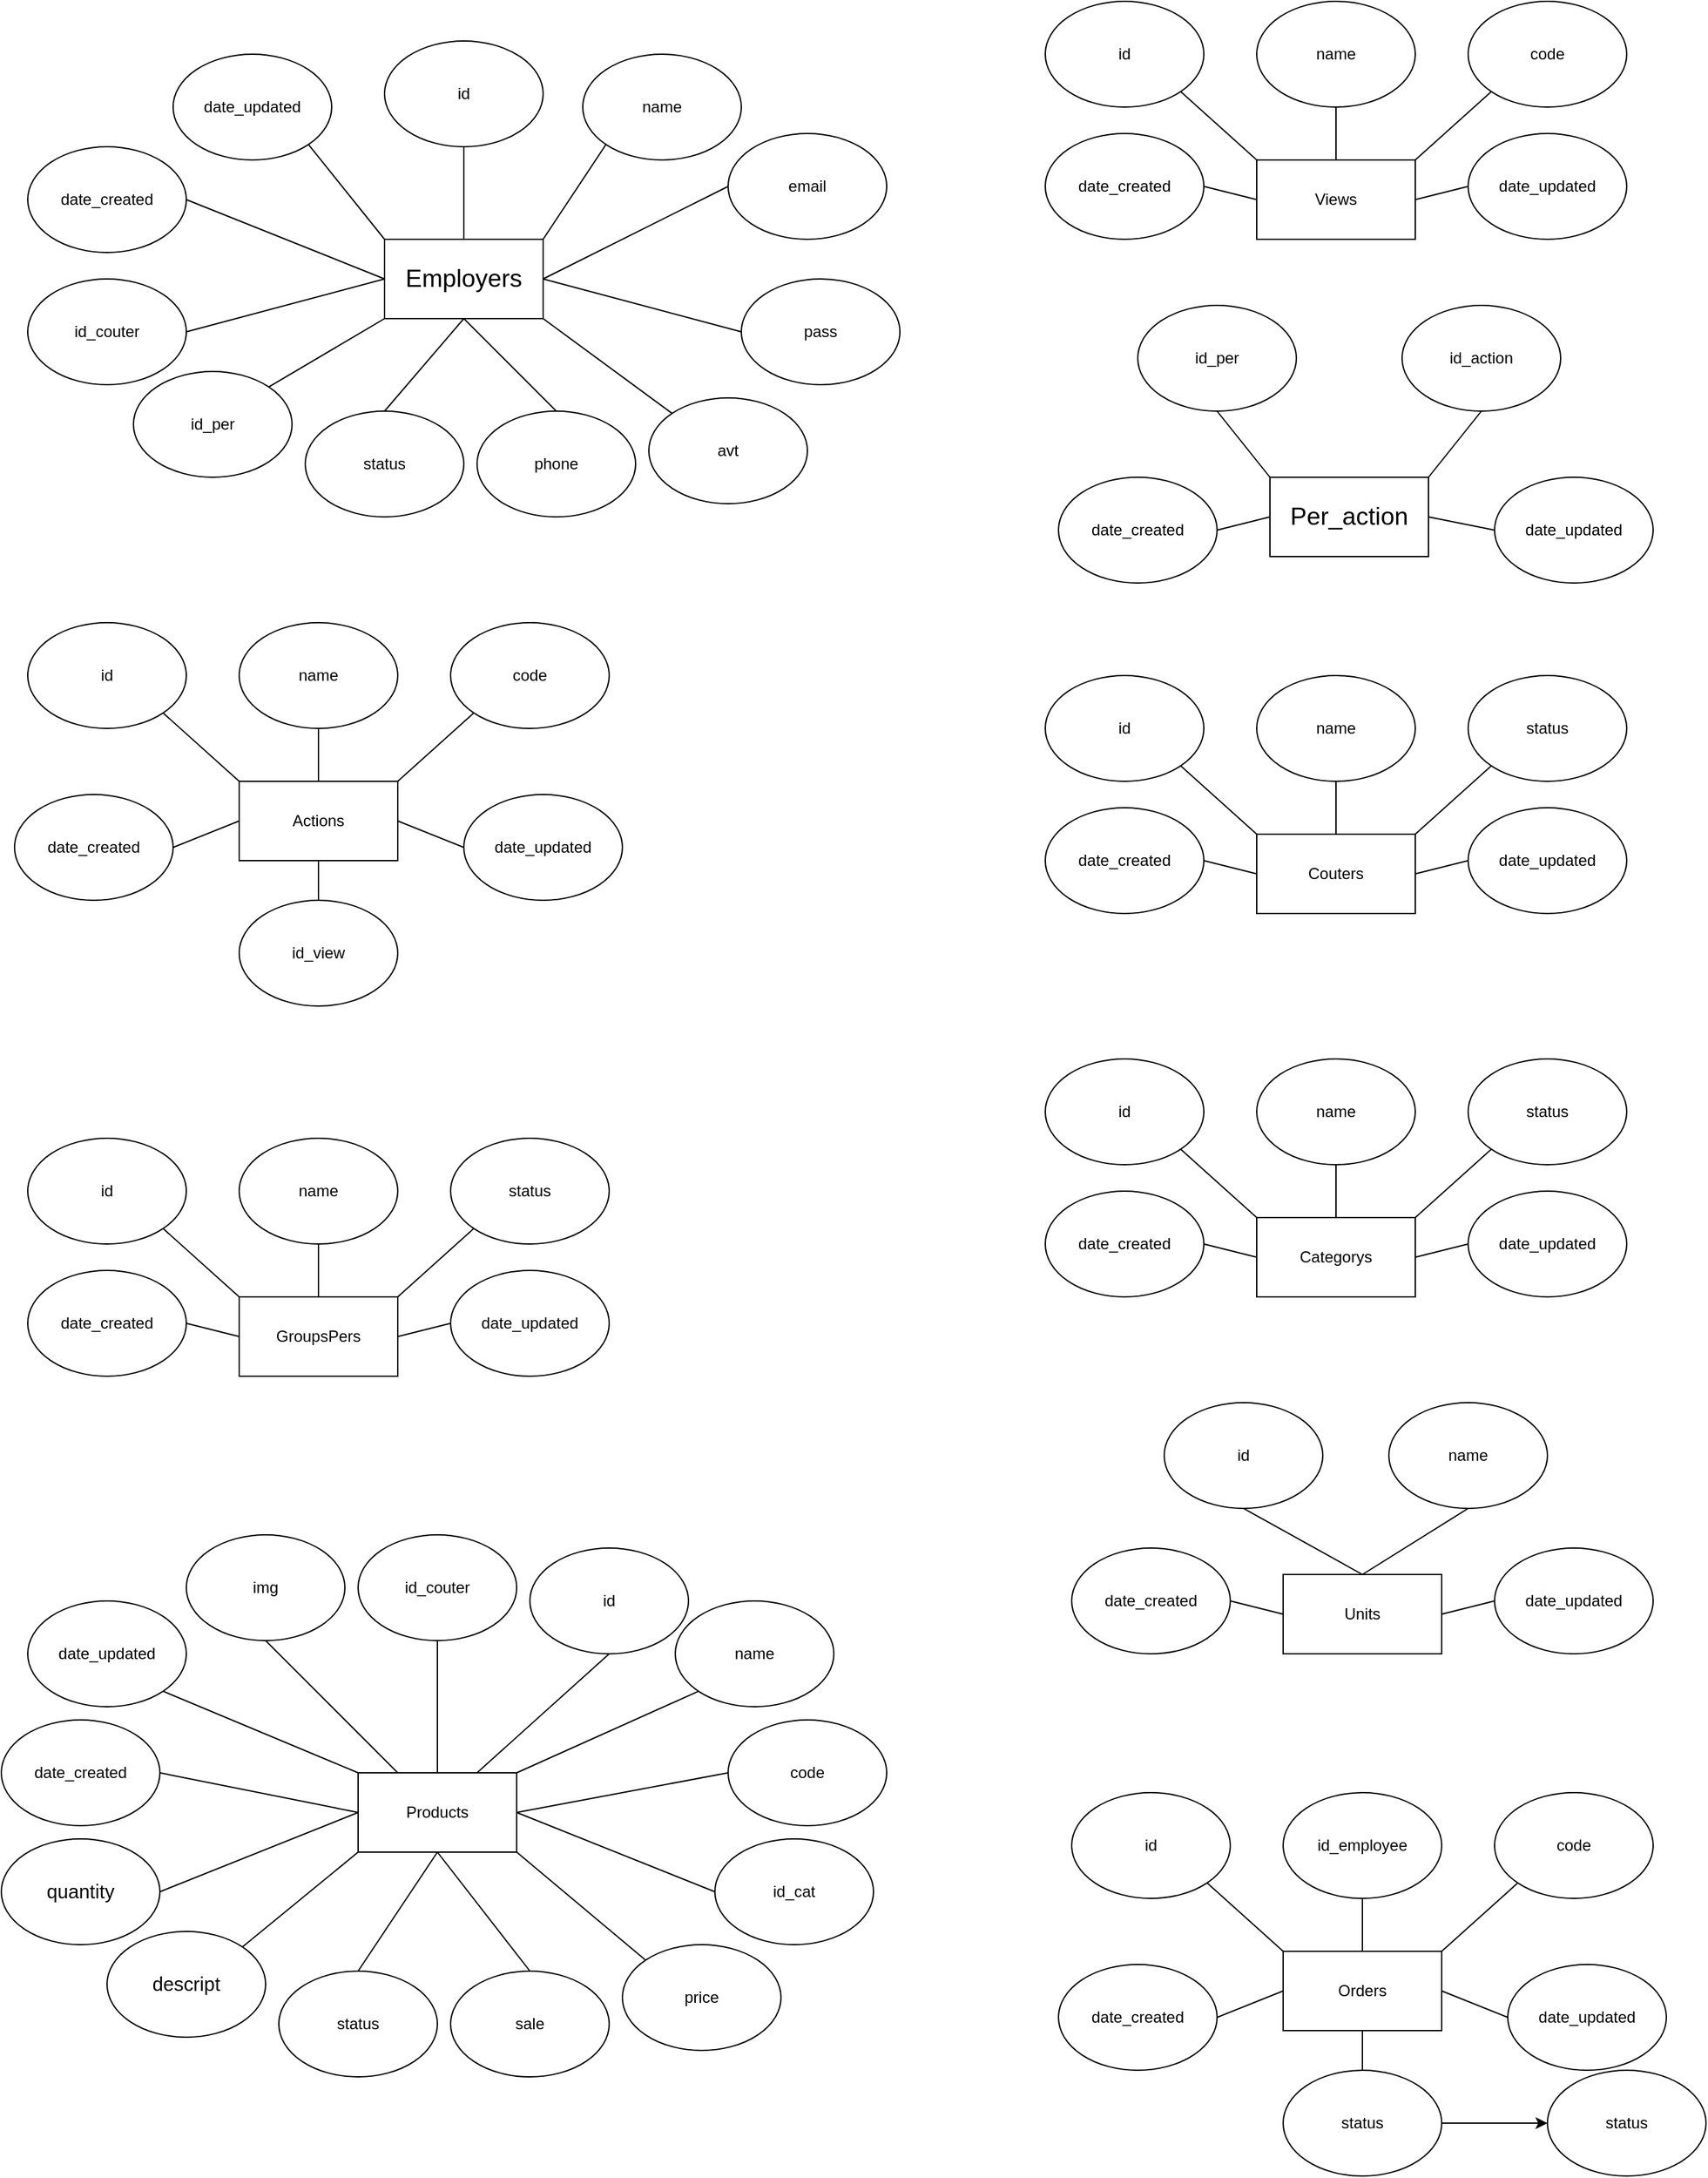 <mxfile type="device" version="12.8.0"><diagram id="OkP8XEZepijbrKZq2-ez" name="Page-1"><mxGraphModel grid="1" page="1" dx="1021" dy="612" gridSize="10" guides="1" tooltips="1" connect="1" arrows="1" fold="1" pageScale="1" pageWidth="850" pageHeight="1100" math="0" shadow="0"><root><mxCell id="0"/><mxCell id="1" parent="0"/><mxCell id="uJ8SNkB6p9AEt6hkPncV-1" value="date_created" parent="1" style="ellipse;whiteSpace=wrap;html=1;" vertex="1"><mxGeometry as="geometry" x="90" y="300" width="120" height="80"/></mxCell><mxCell id="uJ8SNkB6p9AEt6hkPncV-2" value="&lt;span style=&quot;font-size: 14.0pt ; font-family: &amp;#34;calibri&amp;#34; , sans-serif ; color: black&quot;&gt;Employers&lt;/span&gt;" parent="1" style="rounded=0;whiteSpace=wrap;html=1;" vertex="1"><mxGeometry as="geometry" x="360" y="370" width="120" height="60"/></mxCell><mxCell id="uJ8SNkB6p9AEt6hkPncV-5" value="id_couter" parent="1" style="ellipse;whiteSpace=wrap;html=1;" vertex="1"><mxGeometry as="geometry" x="90" y="400" width="120" height="80"/></mxCell><mxCell id="uJ8SNkB6p9AEt6hkPncV-6" value="date_updated" parent="1" style="ellipse;whiteSpace=wrap;html=1;" vertex="1"><mxGeometry as="geometry" x="200" y="230" width="120" height="80"/></mxCell><mxCell id="uJ8SNkB6p9AEt6hkPncV-7" value="id" parent="1" style="ellipse;whiteSpace=wrap;html=1;" vertex="1"><mxGeometry as="geometry" x="360" y="220" width="120" height="80"/></mxCell><mxCell id="uJ8SNkB6p9AEt6hkPncV-8" value="id_per" parent="1" style="ellipse;whiteSpace=wrap;html=1;" vertex="1"><mxGeometry as="geometry" x="170" y="470" width="120" height="80"/></mxCell><mxCell id="uJ8SNkB6p9AEt6hkPncV-9" value="status" parent="1" style="ellipse;whiteSpace=wrap;html=1;" vertex="1"><mxGeometry as="geometry" x="300" y="500" width="120" height="80"/></mxCell><mxCell id="uJ8SNkB6p9AEt6hkPncV-10" value="phone" parent="1" style="ellipse;whiteSpace=wrap;html=1;" vertex="1"><mxGeometry as="geometry" x="430" y="500" width="120" height="80"/></mxCell><mxCell id="uJ8SNkB6p9AEt6hkPncV-11" value="avt" parent="1" style="ellipse;whiteSpace=wrap;html=1;" vertex="1"><mxGeometry as="geometry" x="560" y="490" width="120" height="80"/></mxCell><mxCell id="uJ8SNkB6p9AEt6hkPncV-12" value="pass" parent="1" style="ellipse;whiteSpace=wrap;html=1;" vertex="1"><mxGeometry as="geometry" x="630" y="400" width="120" height="80"/></mxCell><mxCell id="uJ8SNkB6p9AEt6hkPncV-13" value="email" parent="1" style="ellipse;whiteSpace=wrap;html=1;" vertex="1"><mxGeometry as="geometry" x="620" y="290" width="120" height="80"/></mxCell><mxCell id="uJ8SNkB6p9AEt6hkPncV-14" value="name" parent="1" style="ellipse;whiteSpace=wrap;html=1;" vertex="1"><mxGeometry as="geometry" x="510" y="230" width="120" height="80"/></mxCell><mxCell id="uJ8SNkB6p9AEt6hkPncV-15" value="" parent="1" style="endArrow=none;html=1;exitX=0.5;exitY=0;exitDx=0;exitDy=0;entryX=0.5;entryY=1;entryDx=0;entryDy=0;" edge="1" source="uJ8SNkB6p9AEt6hkPncV-9" target="uJ8SNkB6p9AEt6hkPncV-2"><mxGeometry as="geometry" width="50" height="50" relative="1"><mxPoint as="sourcePoint" x="400" y="460"/><mxPoint as="targetPoint" x="450" y="410"/></mxGeometry></mxCell><mxCell id="uJ8SNkB6p9AEt6hkPncV-16" value="" parent="1" style="endArrow=none;html=1;exitX=0.5;exitY=1;exitDx=0;exitDy=0;entryX=0.5;entryY=0;entryDx=0;entryDy=0;" edge="1" source="uJ8SNkB6p9AEt6hkPncV-2" target="uJ8SNkB6p9AEt6hkPncV-10"><mxGeometry as="geometry" width="50" height="50" relative="1"><mxPoint as="sourcePoint" x="400" y="430"/><mxPoint as="targetPoint" x="470" y="510"/></mxGeometry></mxCell><mxCell id="uJ8SNkB6p9AEt6hkPncV-17" value="" parent="1" style="endArrow=none;html=1;entryX=0;entryY=0.5;entryDx=0;entryDy=0;exitX=1;exitY=0.5;exitDx=0;exitDy=0;" edge="1" source="uJ8SNkB6p9AEt6hkPncV-2" target="uJ8SNkB6p9AEt6hkPncV-12"><mxGeometry as="geometry" width="50" height="50" relative="1"><mxPoint as="sourcePoint" x="463" y="400"/><mxPoint as="targetPoint" x="470" y="430"/></mxGeometry></mxCell><mxCell id="uJ8SNkB6p9AEt6hkPncV-18" value="" parent="1" style="endArrow=none;html=1;entryX=0.5;entryY=1;entryDx=0;entryDy=0;exitX=0.5;exitY=0;exitDx=0;exitDy=0;" edge="1" source="uJ8SNkB6p9AEt6hkPncV-2" target="uJ8SNkB6p9AEt6hkPncV-7"><mxGeometry as="geometry" width="50" height="50" relative="1"><mxPoint as="sourcePoint" x="430" y="490"/><mxPoint as="targetPoint" x="480" y="440"/></mxGeometry></mxCell><mxCell id="uJ8SNkB6p9AEt6hkPncV-19" value="" parent="1" style="endArrow=none;html=1;entryX=1;entryY=1;entryDx=0;entryDy=0;exitX=0;exitY=0;exitDx=0;exitDy=0;" edge="1" source="uJ8SNkB6p9AEt6hkPncV-2" target="uJ8SNkB6p9AEt6hkPncV-6"><mxGeometry as="geometry" width="50" height="50" relative="1"><mxPoint as="sourcePoint" x="440" y="500"/><mxPoint as="targetPoint" x="490" y="450"/></mxGeometry></mxCell><mxCell id="uJ8SNkB6p9AEt6hkPncV-20" value="" parent="1" style="endArrow=none;html=1;entryX=1;entryY=0.5;entryDx=0;entryDy=0;exitX=0;exitY=0.5;exitDx=0;exitDy=0;" edge="1" source="uJ8SNkB6p9AEt6hkPncV-2" target="uJ8SNkB6p9AEt6hkPncV-1"><mxGeometry as="geometry" width="50" height="50" relative="1"><mxPoint as="sourcePoint" x="450" y="510"/><mxPoint as="targetPoint" x="500" y="460"/></mxGeometry></mxCell><mxCell id="uJ8SNkB6p9AEt6hkPncV-21" value="" parent="1" style="endArrow=none;html=1;entryX=1;entryY=0.5;entryDx=0;entryDy=0;exitX=0;exitY=0.5;exitDx=0;exitDy=0;" edge="1" source="uJ8SNkB6p9AEt6hkPncV-2" target="uJ8SNkB6p9AEt6hkPncV-5"><mxGeometry as="geometry" width="50" height="50" relative="1"><mxPoint as="sourcePoint" x="460" y="520"/><mxPoint as="targetPoint" x="510" y="470"/></mxGeometry></mxCell><mxCell id="uJ8SNkB6p9AEt6hkPncV-22" value="" parent="1" style="endArrow=none;html=1;entryX=0;entryY=1;entryDx=0;entryDy=0;exitX=1;exitY=0;exitDx=0;exitDy=0;" edge="1" source="uJ8SNkB6p9AEt6hkPncV-8" target="uJ8SNkB6p9AEt6hkPncV-2"><mxGeometry as="geometry" width="50" height="50" relative="1"><mxPoint as="sourcePoint" x="470" y="530"/><mxPoint as="targetPoint" x="520" y="480"/></mxGeometry></mxCell><mxCell id="uJ8SNkB6p9AEt6hkPncV-23" value="" parent="1" style="endArrow=none;html=1;entryX=0;entryY=1;entryDx=0;entryDy=0;exitX=1;exitY=0;exitDx=0;exitDy=0;" edge="1" source="uJ8SNkB6p9AEt6hkPncV-2" target="uJ8SNkB6p9AEt6hkPncV-14"><mxGeometry as="geometry" width="50" height="50" relative="1"><mxPoint as="sourcePoint" x="480" y="540"/><mxPoint as="targetPoint" x="530" y="490"/></mxGeometry></mxCell><mxCell id="uJ8SNkB6p9AEt6hkPncV-24" value="" parent="1" style="endArrow=none;html=1;entryX=0;entryY=0.5;entryDx=0;entryDy=0;exitX=1;exitY=0.5;exitDx=0;exitDy=0;" edge="1" source="uJ8SNkB6p9AEt6hkPncV-2" target="uJ8SNkB6p9AEt6hkPncV-13"><mxGeometry as="geometry" width="50" height="50" relative="1"><mxPoint as="sourcePoint" x="490" y="550"/><mxPoint as="targetPoint" x="540" y="500"/></mxGeometry></mxCell><mxCell id="uJ8SNkB6p9AEt6hkPncV-25" value="" parent="1" style="endArrow=none;html=1;exitX=0;exitY=0;exitDx=0;exitDy=0;entryX=1;entryY=1;entryDx=0;entryDy=0;" edge="1" source="uJ8SNkB6p9AEt6hkPncV-11" target="uJ8SNkB6p9AEt6hkPncV-2"><mxGeometry as="geometry" width="50" height="50" relative="1"><mxPoint as="sourcePoint" x="500" y="560"/><mxPoint as="targetPoint" x="550" y="510"/></mxGeometry></mxCell><mxCell id="uJ8SNkB6p9AEt6hkPncV-26" value="Views" parent="1" style="rounded=0;whiteSpace=wrap;html=1;" vertex="1"><mxGeometry as="geometry" x="1020" y="310" width="120" height="60"/></mxCell><mxCell id="uJ8SNkB6p9AEt6hkPncV-27" value="id" parent="1" style="ellipse;whiteSpace=wrap;html=1;" vertex="1"><mxGeometry as="geometry" x="860" y="190" width="120" height="80"/></mxCell><mxCell id="uJ8SNkB6p9AEt6hkPncV-28" value="date_created" parent="1" style="ellipse;whiteSpace=wrap;html=1;" vertex="1"><mxGeometry as="geometry" x="860" y="290" width="120" height="80"/></mxCell><mxCell id="uJ8SNkB6p9AEt6hkPncV-29" value="name" parent="1" style="ellipse;whiteSpace=wrap;html=1;" vertex="1"><mxGeometry as="geometry" x="1020" y="190" width="120" height="80"/></mxCell><mxCell id="uJ8SNkB6p9AEt6hkPncV-30" value="date_updated" parent="1" style="ellipse;whiteSpace=wrap;html=1;" vertex="1"><mxGeometry as="geometry" x="1180" y="290" width="120" height="80"/></mxCell><mxCell id="uJ8SNkB6p9AEt6hkPncV-31" value="code" parent="1" style="ellipse;whiteSpace=wrap;html=1;" vertex="1"><mxGeometry as="geometry" x="1180" y="190" width="120" height="80"/></mxCell><mxCell id="uJ8SNkB6p9AEt6hkPncV-32" value="" parent="1" style="endArrow=none;html=1;exitX=1;exitY=1;exitDx=0;exitDy=0;entryX=0;entryY=0;entryDx=0;entryDy=0;" edge="1" source="uJ8SNkB6p9AEt6hkPncV-27" target="uJ8SNkB6p9AEt6hkPncV-26"><mxGeometry as="geometry" width="50" height="50" relative="1"><mxPoint as="sourcePoint" x="1100" y="410"/><mxPoint as="targetPoint" x="1150" y="360"/></mxGeometry></mxCell><mxCell id="uJ8SNkB6p9AEt6hkPncV-33" value="" parent="1" style="endArrow=none;html=1;exitX=1;exitY=0.5;exitDx=0;exitDy=0;entryX=0;entryY=0.5;entryDx=0;entryDy=0;" edge="1" source="uJ8SNkB6p9AEt6hkPncV-28" target="uJ8SNkB6p9AEt6hkPncV-26"><mxGeometry as="geometry" width="50" height="50" relative="1"><mxPoint as="sourcePoint" x="1110" y="420"/><mxPoint as="targetPoint" x="1030" y="340"/></mxGeometry></mxCell><mxCell id="uJ8SNkB6p9AEt6hkPncV-34" value="" parent="1" style="endArrow=none;html=1;exitX=0.5;exitY=1;exitDx=0;exitDy=0;entryX=0.5;entryY=0;entryDx=0;entryDy=0;" edge="1" source="uJ8SNkB6p9AEt6hkPncV-29" target="uJ8SNkB6p9AEt6hkPncV-26"><mxGeometry as="geometry" width="50" height="50" relative="1"><mxPoint as="sourcePoint" x="1120" y="430"/><mxPoint as="targetPoint" x="1170" y="380"/></mxGeometry></mxCell><mxCell id="uJ8SNkB6p9AEt6hkPncV-35" value="" parent="1" style="endArrow=none;html=1;entryX=0;entryY=1;entryDx=0;entryDy=0;exitX=1;exitY=0;exitDx=0;exitDy=0;" edge="1" source="uJ8SNkB6p9AEt6hkPncV-26" target="uJ8SNkB6p9AEt6hkPncV-31"><mxGeometry as="geometry" width="50" height="50" relative="1"><mxPoint as="sourcePoint" x="1130" y="440"/><mxPoint as="targetPoint" x="1180" y="390"/></mxGeometry></mxCell><mxCell id="uJ8SNkB6p9AEt6hkPncV-36" value="" parent="1" style="endArrow=none;html=1;entryX=0;entryY=0.5;entryDx=0;entryDy=0;exitX=1;exitY=0.5;exitDx=0;exitDy=0;" edge="1" source="uJ8SNkB6p9AEt6hkPncV-26" target="uJ8SNkB6p9AEt6hkPncV-30"><mxGeometry as="geometry" width="50" height="50" relative="1"><mxPoint as="sourcePoint" x="1140" y="450"/><mxPoint as="targetPoint" x="1190" y="400"/></mxGeometry></mxCell><mxCell id="uJ8SNkB6p9AEt6hkPncV-37" value="&lt;span style=&quot;font-size: 14.0pt ; font-family: &amp;#34;calibri&amp;#34; , sans-serif ; color: black&quot;&gt;Per_action&lt;/span&gt;" parent="1" style="rounded=0;whiteSpace=wrap;html=1;" vertex="1"><mxGeometry as="geometry" x="1030" y="550" width="120" height="60"/></mxCell><mxCell id="uJ8SNkB6p9AEt6hkPncV-39" value="date_created" parent="1" style="ellipse;whiteSpace=wrap;html=1;" vertex="1"><mxGeometry as="geometry" x="870" y="550" width="120" height="80"/></mxCell><mxCell id="uJ8SNkB6p9AEt6hkPncV-40" value="date_updated" parent="1" style="ellipse;whiteSpace=wrap;html=1;" vertex="1"><mxGeometry as="geometry" x="1200" y="550" width="120" height="80"/></mxCell><mxCell id="uJ8SNkB6p9AEt6hkPncV-41" value="id_action" parent="1" style="ellipse;whiteSpace=wrap;html=1;" vertex="1"><mxGeometry as="geometry" x="1130" y="420" width="120" height="80"/></mxCell><mxCell id="uJ8SNkB6p9AEt6hkPncV-43" value="id_per" parent="1" style="ellipse;whiteSpace=wrap;html=1;" vertex="1"><mxGeometry as="geometry" x="930" y="420" width="120" height="80"/></mxCell><mxCell id="uJ8SNkB6p9AEt6hkPncV-44" value="" parent="1" style="endArrow=none;html=1;entryX=0;entryY=0.5;entryDx=0;entryDy=0;exitX=1;exitY=0.5;exitDx=0;exitDy=0;" edge="1" source="uJ8SNkB6p9AEt6hkPncV-37" target="uJ8SNkB6p9AEt6hkPncV-40"><mxGeometry as="geometry" width="50" height="50" relative="1"><mxPoint as="sourcePoint" x="780" y="640"/><mxPoint as="targetPoint" x="830" y="590"/></mxGeometry></mxCell><mxCell id="uJ8SNkB6p9AEt6hkPncV-45" value="" parent="1" style="endArrow=none;html=1;entryX=0.5;entryY=1;entryDx=0;entryDy=0;exitX=1;exitY=0;exitDx=0;exitDy=0;" edge="1" source="uJ8SNkB6p9AEt6hkPncV-37" target="uJ8SNkB6p9AEt6hkPncV-41"><mxGeometry as="geometry" width="50" height="50" relative="1"><mxPoint as="sourcePoint" x="790" y="650"/><mxPoint as="targetPoint" x="840" y="600"/></mxGeometry></mxCell><mxCell id="uJ8SNkB6p9AEt6hkPncV-47" value="" parent="1" style="endArrow=none;html=1;entryX=0.5;entryY=1;entryDx=0;entryDy=0;exitX=0;exitY=0;exitDx=0;exitDy=0;" edge="1" source="uJ8SNkB6p9AEt6hkPncV-37" target="uJ8SNkB6p9AEt6hkPncV-43"><mxGeometry as="geometry" width="50" height="50" relative="1"><mxPoint as="sourcePoint" x="810" y="670"/><mxPoint as="targetPoint" x="860" y="620"/></mxGeometry></mxCell><mxCell id="uJ8SNkB6p9AEt6hkPncV-48" value="" parent="1" style="endArrow=none;html=1;exitX=0;exitY=0.5;exitDx=0;exitDy=0;entryX=1;entryY=0.5;entryDx=0;entryDy=0;" edge="1" source="uJ8SNkB6p9AEt6hkPncV-37" target="uJ8SNkB6p9AEt6hkPncV-39"><mxGeometry as="geometry" width="50" height="50" relative="1"><mxPoint as="sourcePoint" x="820" y="680"/><mxPoint as="targetPoint" x="870" y="630"/></mxGeometry></mxCell><mxCell id="uJ8SNkB6p9AEt6hkPncV-52" value="Actions" parent="1" style="rounded=0;whiteSpace=wrap;html=1;" vertex="1"><mxGeometry as="geometry" x="250" y="780" width="120" height="60"/></mxCell><mxCell id="uJ8SNkB6p9AEt6hkPncV-53" value="id" parent="1" style="ellipse;whiteSpace=wrap;html=1;" vertex="1"><mxGeometry as="geometry" x="90" y="660" width="120" height="80"/></mxCell><mxCell id="uJ8SNkB6p9AEt6hkPncV-54" value="date_created" parent="1" style="ellipse;whiteSpace=wrap;html=1;" vertex="1"><mxGeometry as="geometry" x="80" y="790" width="120" height="80"/></mxCell><mxCell id="uJ8SNkB6p9AEt6hkPncV-55" value="name" parent="1" style="ellipse;whiteSpace=wrap;html=1;" vertex="1"><mxGeometry as="geometry" x="250" y="660" width="120" height="80"/></mxCell><mxCell id="uJ8SNkB6p9AEt6hkPncV-56" value="date_updated" parent="1" style="ellipse;whiteSpace=wrap;html=1;" vertex="1"><mxGeometry as="geometry" x="420" y="790" width="120" height="80"/></mxCell><mxCell id="uJ8SNkB6p9AEt6hkPncV-57" value="code" parent="1" style="ellipse;whiteSpace=wrap;html=1;" vertex="1"><mxGeometry as="geometry" x="410" y="660" width="120" height="80"/></mxCell><mxCell id="uJ8SNkB6p9AEt6hkPncV-58" value="" parent="1" style="endArrow=none;html=1;exitX=1;exitY=1;exitDx=0;exitDy=0;entryX=0;entryY=0;entryDx=0;entryDy=0;" edge="1" source="uJ8SNkB6p9AEt6hkPncV-53" target="uJ8SNkB6p9AEt6hkPncV-52"><mxGeometry as="geometry" width="50" height="50" relative="1"><mxPoint as="sourcePoint" x="330" y="880"/><mxPoint as="targetPoint" x="380" y="830"/></mxGeometry></mxCell><mxCell id="uJ8SNkB6p9AEt6hkPncV-59" value="" parent="1" style="endArrow=none;html=1;exitX=1;exitY=0.5;exitDx=0;exitDy=0;entryX=0;entryY=0.5;entryDx=0;entryDy=0;" edge="1" source="uJ8SNkB6p9AEt6hkPncV-54" target="uJ8SNkB6p9AEt6hkPncV-52"><mxGeometry as="geometry" width="50" height="50" relative="1"><mxPoint as="sourcePoint" x="340" y="890"/><mxPoint as="targetPoint" x="260" y="810"/></mxGeometry></mxCell><mxCell id="uJ8SNkB6p9AEt6hkPncV-60" value="" parent="1" style="endArrow=none;html=1;exitX=0.5;exitY=1;exitDx=0;exitDy=0;entryX=0.5;entryY=0;entryDx=0;entryDy=0;" edge="1" source="uJ8SNkB6p9AEt6hkPncV-55" target="uJ8SNkB6p9AEt6hkPncV-52"><mxGeometry as="geometry" width="50" height="50" relative="1"><mxPoint as="sourcePoint" x="350" y="900"/><mxPoint as="targetPoint" x="400" y="850"/></mxGeometry></mxCell><mxCell id="uJ8SNkB6p9AEt6hkPncV-61" value="" parent="1" style="endArrow=none;html=1;entryX=0;entryY=1;entryDx=0;entryDy=0;exitX=1;exitY=0;exitDx=0;exitDy=0;" edge="1" source="uJ8SNkB6p9AEt6hkPncV-52" target="uJ8SNkB6p9AEt6hkPncV-57"><mxGeometry as="geometry" width="50" height="50" relative="1"><mxPoint as="sourcePoint" x="360" y="910"/><mxPoint as="targetPoint" x="410" y="860"/></mxGeometry></mxCell><mxCell id="uJ8SNkB6p9AEt6hkPncV-62" value="" parent="1" style="endArrow=none;html=1;entryX=0;entryY=0.5;entryDx=0;entryDy=0;exitX=1;exitY=0.5;exitDx=0;exitDy=0;" edge="1" source="uJ8SNkB6p9AEt6hkPncV-52" target="uJ8SNkB6p9AEt6hkPncV-56"><mxGeometry as="geometry" width="50" height="50" relative="1"><mxPoint as="sourcePoint" x="370" y="920"/><mxPoint as="targetPoint" x="420" y="870"/></mxGeometry></mxCell><mxCell id="uJ8SNkB6p9AEt6hkPncV-63" value="GroupsPers" parent="1" style="rounded=0;whiteSpace=wrap;html=1;" vertex="1"><mxGeometry as="geometry" x="250" y="1170" width="120" height="60"/></mxCell><mxCell id="uJ8SNkB6p9AEt6hkPncV-64" value="id" parent="1" style="ellipse;whiteSpace=wrap;html=1;" vertex="1"><mxGeometry as="geometry" x="90" y="1050" width="120" height="80"/></mxCell><mxCell id="uJ8SNkB6p9AEt6hkPncV-65" value="date_created" parent="1" style="ellipse;whiteSpace=wrap;html=1;" vertex="1"><mxGeometry as="geometry" x="90" y="1150" width="120" height="80"/></mxCell><mxCell id="uJ8SNkB6p9AEt6hkPncV-66" value="name" parent="1" style="ellipse;whiteSpace=wrap;html=1;" vertex="1"><mxGeometry as="geometry" x="250" y="1050" width="120" height="80"/></mxCell><mxCell id="uJ8SNkB6p9AEt6hkPncV-67" value="date_updated" parent="1" style="ellipse;whiteSpace=wrap;html=1;" vertex="1"><mxGeometry as="geometry" x="410" y="1150" width="120" height="80"/></mxCell><mxCell id="uJ8SNkB6p9AEt6hkPncV-68" value="status" parent="1" style="ellipse;whiteSpace=wrap;html=1;" vertex="1"><mxGeometry as="geometry" x="410" y="1050" width="120" height="80"/></mxCell><mxCell id="uJ8SNkB6p9AEt6hkPncV-69" value="" parent="1" style="endArrow=none;html=1;exitX=1;exitY=1;exitDx=0;exitDy=0;entryX=0;entryY=0;entryDx=0;entryDy=0;" edge="1" source="uJ8SNkB6p9AEt6hkPncV-64" target="uJ8SNkB6p9AEt6hkPncV-63"><mxGeometry as="geometry" width="50" height="50" relative="1"><mxPoint as="sourcePoint" x="330" y="1270"/><mxPoint as="targetPoint" x="380" y="1220"/></mxGeometry></mxCell><mxCell id="uJ8SNkB6p9AEt6hkPncV-70" value="" parent="1" style="endArrow=none;html=1;exitX=1;exitY=0.5;exitDx=0;exitDy=0;entryX=0;entryY=0.5;entryDx=0;entryDy=0;" edge="1" source="uJ8SNkB6p9AEt6hkPncV-65" target="uJ8SNkB6p9AEt6hkPncV-63"><mxGeometry as="geometry" width="50" height="50" relative="1"><mxPoint as="sourcePoint" x="340" y="1280"/><mxPoint as="targetPoint" x="260" y="1200"/></mxGeometry></mxCell><mxCell id="uJ8SNkB6p9AEt6hkPncV-71" value="" parent="1" style="endArrow=none;html=1;exitX=0.5;exitY=1;exitDx=0;exitDy=0;entryX=0.5;entryY=0;entryDx=0;entryDy=0;" edge="1" source="uJ8SNkB6p9AEt6hkPncV-66" target="uJ8SNkB6p9AEt6hkPncV-63"><mxGeometry as="geometry" width="50" height="50" relative="1"><mxPoint as="sourcePoint" x="350" y="1290"/><mxPoint as="targetPoint" x="400" y="1240"/></mxGeometry></mxCell><mxCell id="uJ8SNkB6p9AEt6hkPncV-72" value="" parent="1" style="endArrow=none;html=1;entryX=0;entryY=1;entryDx=0;entryDy=0;exitX=1;exitY=0;exitDx=0;exitDy=0;" edge="1" source="uJ8SNkB6p9AEt6hkPncV-63" target="uJ8SNkB6p9AEt6hkPncV-68"><mxGeometry as="geometry" width="50" height="50" relative="1"><mxPoint as="sourcePoint" x="360" y="1300"/><mxPoint as="targetPoint" x="410" y="1250"/></mxGeometry></mxCell><mxCell id="uJ8SNkB6p9AEt6hkPncV-73" value="" parent="1" style="endArrow=none;html=1;entryX=0;entryY=0.5;entryDx=0;entryDy=0;exitX=1;exitY=0.5;exitDx=0;exitDy=0;" edge="1" source="uJ8SNkB6p9AEt6hkPncV-63" target="uJ8SNkB6p9AEt6hkPncV-67"><mxGeometry as="geometry" width="50" height="50" relative="1"><mxPoint as="sourcePoint" x="370" y="1310"/><mxPoint as="targetPoint" x="420" y="1260"/></mxGeometry></mxCell><mxCell id="uJ8SNkB6p9AEt6hkPncV-74" value="id_view" parent="1" style="ellipse;whiteSpace=wrap;html=1;" vertex="1"><mxGeometry as="geometry" x="250" y="870" width="120" height="80"/></mxCell><mxCell id="uJ8SNkB6p9AEt6hkPncV-75" value="" parent="1" style="endArrow=none;html=1;exitX=0.5;exitY=1;exitDx=0;exitDy=0;entryX=0.5;entryY=0;entryDx=0;entryDy=0;" edge="1" source="uJ8SNkB6p9AEt6hkPncV-52" target="uJ8SNkB6p9AEt6hkPncV-74"><mxGeometry as="geometry" width="50" height="50" relative="1"><mxPoint as="sourcePoint" x="580" y="970"/><mxPoint as="targetPoint" x="630" y="920"/></mxGeometry></mxCell><mxCell id="uJ8SNkB6p9AEt6hkPncV-76" value="Couters" parent="1" style="rounded=0;whiteSpace=wrap;html=1;" vertex="1"><mxGeometry as="geometry" x="1020" y="820" width="120" height="60"/></mxCell><mxCell id="uJ8SNkB6p9AEt6hkPncV-77" value="id" parent="1" style="ellipse;whiteSpace=wrap;html=1;" vertex="1"><mxGeometry as="geometry" x="860" y="700" width="120" height="80"/></mxCell><mxCell id="uJ8SNkB6p9AEt6hkPncV-78" value="date_created" parent="1" style="ellipse;whiteSpace=wrap;html=1;" vertex="1"><mxGeometry as="geometry" x="860" y="800" width="120" height="80"/></mxCell><mxCell id="uJ8SNkB6p9AEt6hkPncV-79" value="name" parent="1" style="ellipse;whiteSpace=wrap;html=1;" vertex="1"><mxGeometry as="geometry" x="1020" y="700" width="120" height="80"/></mxCell><mxCell id="uJ8SNkB6p9AEt6hkPncV-80" value="date_updated" parent="1" style="ellipse;whiteSpace=wrap;html=1;" vertex="1"><mxGeometry as="geometry" x="1180" y="800" width="120" height="80"/></mxCell><mxCell id="uJ8SNkB6p9AEt6hkPncV-81" value="status" parent="1" style="ellipse;whiteSpace=wrap;html=1;" vertex="1"><mxGeometry as="geometry" x="1180" y="700" width="120" height="80"/></mxCell><mxCell id="uJ8SNkB6p9AEt6hkPncV-82" value="" parent="1" style="endArrow=none;html=1;exitX=1;exitY=1;exitDx=0;exitDy=0;entryX=0;entryY=0;entryDx=0;entryDy=0;" edge="1" source="uJ8SNkB6p9AEt6hkPncV-77" target="uJ8SNkB6p9AEt6hkPncV-76"><mxGeometry as="geometry" width="50" height="50" relative="1"><mxPoint as="sourcePoint" x="1100" y="920"/><mxPoint as="targetPoint" x="1150" y="870"/></mxGeometry></mxCell><mxCell id="uJ8SNkB6p9AEt6hkPncV-83" value="" parent="1" style="endArrow=none;html=1;exitX=1;exitY=0.5;exitDx=0;exitDy=0;entryX=0;entryY=0.5;entryDx=0;entryDy=0;" edge="1" source="uJ8SNkB6p9AEt6hkPncV-78" target="uJ8SNkB6p9AEt6hkPncV-76"><mxGeometry as="geometry" width="50" height="50" relative="1"><mxPoint as="sourcePoint" x="1110" y="930"/><mxPoint as="targetPoint" x="1030" y="850"/></mxGeometry></mxCell><mxCell id="uJ8SNkB6p9AEt6hkPncV-84" value="" parent="1" style="endArrow=none;html=1;exitX=0.5;exitY=1;exitDx=0;exitDy=0;entryX=0.5;entryY=0;entryDx=0;entryDy=0;" edge="1" source="uJ8SNkB6p9AEt6hkPncV-79" target="uJ8SNkB6p9AEt6hkPncV-76"><mxGeometry as="geometry" width="50" height="50" relative="1"><mxPoint as="sourcePoint" x="1120" y="940"/><mxPoint as="targetPoint" x="1170" y="890"/></mxGeometry></mxCell><mxCell id="uJ8SNkB6p9AEt6hkPncV-85" value="" parent="1" style="endArrow=none;html=1;entryX=0;entryY=1;entryDx=0;entryDy=0;exitX=1;exitY=0;exitDx=0;exitDy=0;" edge="1" source="uJ8SNkB6p9AEt6hkPncV-76" target="uJ8SNkB6p9AEt6hkPncV-81"><mxGeometry as="geometry" width="50" height="50" relative="1"><mxPoint as="sourcePoint" x="1130" y="950"/><mxPoint as="targetPoint" x="1180" y="900"/></mxGeometry></mxCell><mxCell id="uJ8SNkB6p9AEt6hkPncV-86" value="" parent="1" style="endArrow=none;html=1;entryX=0;entryY=0.5;entryDx=0;entryDy=0;exitX=1;exitY=0.5;exitDx=0;exitDy=0;" edge="1" source="uJ8SNkB6p9AEt6hkPncV-76" target="uJ8SNkB6p9AEt6hkPncV-80"><mxGeometry as="geometry" width="50" height="50" relative="1"><mxPoint as="sourcePoint" x="1140" y="960"/><mxPoint as="targetPoint" x="1190" y="910"/></mxGeometry></mxCell><mxCell id="uJ8SNkB6p9AEt6hkPncV-87" value="Categorys" parent="1" style="rounded=0;whiteSpace=wrap;html=1;" vertex="1"><mxGeometry as="geometry" x="1020" y="1110" width="120" height="60"/></mxCell><mxCell id="uJ8SNkB6p9AEt6hkPncV-88" value="id" parent="1" style="ellipse;whiteSpace=wrap;html=1;" vertex="1"><mxGeometry as="geometry" x="860" y="990" width="120" height="80"/></mxCell><mxCell id="uJ8SNkB6p9AEt6hkPncV-89" value="date_created" parent="1" style="ellipse;whiteSpace=wrap;html=1;" vertex="1"><mxGeometry as="geometry" x="860" y="1090" width="120" height="80"/></mxCell><mxCell id="uJ8SNkB6p9AEt6hkPncV-90" value="name" parent="1" style="ellipse;whiteSpace=wrap;html=1;" vertex="1"><mxGeometry as="geometry" x="1020" y="990" width="120" height="80"/></mxCell><mxCell id="uJ8SNkB6p9AEt6hkPncV-91" value="date_updated" parent="1" style="ellipse;whiteSpace=wrap;html=1;" vertex="1"><mxGeometry as="geometry" x="1180" y="1090" width="120" height="80"/></mxCell><mxCell id="uJ8SNkB6p9AEt6hkPncV-92" value="status" parent="1" style="ellipse;whiteSpace=wrap;html=1;" vertex="1"><mxGeometry as="geometry" x="1180" y="990" width="120" height="80"/></mxCell><mxCell id="uJ8SNkB6p9AEt6hkPncV-93" value="" parent="1" style="endArrow=none;html=1;exitX=1;exitY=1;exitDx=0;exitDy=0;entryX=0;entryY=0;entryDx=0;entryDy=0;" edge="1" source="uJ8SNkB6p9AEt6hkPncV-88" target="uJ8SNkB6p9AEt6hkPncV-87"><mxGeometry as="geometry" width="50" height="50" relative="1"><mxPoint as="sourcePoint" x="1100" y="1210"/><mxPoint as="targetPoint" x="1150" y="1160"/></mxGeometry></mxCell><mxCell id="uJ8SNkB6p9AEt6hkPncV-94" value="" parent="1" style="endArrow=none;html=1;exitX=1;exitY=0.5;exitDx=0;exitDy=0;entryX=0;entryY=0.5;entryDx=0;entryDy=0;" edge="1" source="uJ8SNkB6p9AEt6hkPncV-89" target="uJ8SNkB6p9AEt6hkPncV-87"><mxGeometry as="geometry" width="50" height="50" relative="1"><mxPoint as="sourcePoint" x="1110" y="1220"/><mxPoint as="targetPoint" x="1030" y="1140"/></mxGeometry></mxCell><mxCell id="uJ8SNkB6p9AEt6hkPncV-95" value="" parent="1" style="endArrow=none;html=1;exitX=0.5;exitY=1;exitDx=0;exitDy=0;entryX=0.5;entryY=0;entryDx=0;entryDy=0;" edge="1" source="uJ8SNkB6p9AEt6hkPncV-90" target="uJ8SNkB6p9AEt6hkPncV-87"><mxGeometry as="geometry" width="50" height="50" relative="1"><mxPoint as="sourcePoint" x="1120" y="1230"/><mxPoint as="targetPoint" x="1170" y="1180"/></mxGeometry></mxCell><mxCell id="uJ8SNkB6p9AEt6hkPncV-96" value="" parent="1" style="endArrow=none;html=1;entryX=0;entryY=1;entryDx=0;entryDy=0;exitX=1;exitY=0;exitDx=0;exitDy=0;" edge="1" source="uJ8SNkB6p9AEt6hkPncV-87" target="uJ8SNkB6p9AEt6hkPncV-92"><mxGeometry as="geometry" width="50" height="50" relative="1"><mxPoint as="sourcePoint" x="1130" y="1240"/><mxPoint as="targetPoint" x="1180" y="1190"/></mxGeometry></mxCell><mxCell id="uJ8SNkB6p9AEt6hkPncV-97" value="" parent="1" style="endArrow=none;html=1;entryX=0;entryY=0.5;entryDx=0;entryDy=0;exitX=1;exitY=0.5;exitDx=0;exitDy=0;" edge="1" source="uJ8SNkB6p9AEt6hkPncV-87" target="uJ8SNkB6p9AEt6hkPncV-91"><mxGeometry as="geometry" width="50" height="50" relative="1"><mxPoint as="sourcePoint" x="1140" y="1250"/><mxPoint as="targetPoint" x="1190" y="1200"/></mxGeometry></mxCell><mxCell id="uJ8SNkB6p9AEt6hkPncV-98" value="Units" parent="1" style="rounded=0;whiteSpace=wrap;html=1;" vertex="1"><mxGeometry as="geometry" x="1040" y="1380" width="120" height="60"/></mxCell><mxCell id="uJ8SNkB6p9AEt6hkPncV-99" value="id" parent="1" style="ellipse;whiteSpace=wrap;html=1;" vertex="1"><mxGeometry as="geometry" x="950" y="1250" width="120" height="80"/></mxCell><mxCell id="uJ8SNkB6p9AEt6hkPncV-100" value="date_created" parent="1" style="ellipse;whiteSpace=wrap;html=1;" vertex="1"><mxGeometry as="geometry" x="880" y="1360" width="120" height="80"/></mxCell><mxCell id="uJ8SNkB6p9AEt6hkPncV-101" value="name" parent="1" style="ellipse;whiteSpace=wrap;html=1;" vertex="1"><mxGeometry as="geometry" x="1120" y="1250" width="120" height="80"/></mxCell><mxCell id="uJ8SNkB6p9AEt6hkPncV-102" value="date_updated" parent="1" style="ellipse;whiteSpace=wrap;html=1;" vertex="1"><mxGeometry as="geometry" x="1200" y="1360" width="120" height="80"/></mxCell><mxCell id="uJ8SNkB6p9AEt6hkPncV-104" value="" parent="1" style="endArrow=none;html=1;exitX=0.5;exitY=1;exitDx=0;exitDy=0;entryX=0.5;entryY=0;entryDx=0;entryDy=0;" edge="1" source="uJ8SNkB6p9AEt6hkPncV-99" target="uJ8SNkB6p9AEt6hkPncV-98"><mxGeometry as="geometry" width="50" height="50" relative="1"><mxPoint as="sourcePoint" x="1120" y="1480"/><mxPoint as="targetPoint" x="1170" y="1430"/></mxGeometry></mxCell><mxCell id="uJ8SNkB6p9AEt6hkPncV-105" value="" parent="1" style="endArrow=none;html=1;exitX=1;exitY=0.5;exitDx=0;exitDy=0;entryX=0;entryY=0.5;entryDx=0;entryDy=0;" edge="1" source="uJ8SNkB6p9AEt6hkPncV-100" target="uJ8SNkB6p9AEt6hkPncV-98"><mxGeometry as="geometry" width="50" height="50" relative="1"><mxPoint as="sourcePoint" x="1130" y="1490"/><mxPoint as="targetPoint" x="1050" y="1410"/></mxGeometry></mxCell><mxCell id="uJ8SNkB6p9AEt6hkPncV-106" value="" parent="1" style="endArrow=none;html=1;exitX=0.5;exitY=1;exitDx=0;exitDy=0;entryX=0.5;entryY=0;entryDx=0;entryDy=0;" edge="1" source="uJ8SNkB6p9AEt6hkPncV-101" target="uJ8SNkB6p9AEt6hkPncV-98"><mxGeometry as="geometry" width="50" height="50" relative="1"><mxPoint as="sourcePoint" x="1140" y="1500"/><mxPoint as="targetPoint" x="1190" y="1450"/></mxGeometry></mxCell><mxCell id="uJ8SNkB6p9AEt6hkPncV-108" value="" parent="1" style="endArrow=none;html=1;entryX=0;entryY=0.5;entryDx=0;entryDy=0;exitX=1;exitY=0.5;exitDx=0;exitDy=0;" edge="1" source="uJ8SNkB6p9AEt6hkPncV-98" target="uJ8SNkB6p9AEt6hkPncV-102"><mxGeometry as="geometry" width="50" height="50" relative="1"><mxPoint as="sourcePoint" x="1160" y="1520"/><mxPoint as="targetPoint" x="1210" y="1470"/></mxGeometry></mxCell><mxCell id="uJ8SNkB6p9AEt6hkPncV-132" value="date_created" parent="1" style="ellipse;whiteSpace=wrap;html=1;" vertex="1"><mxGeometry as="geometry" x="70" y="1490" width="120" height="80"/></mxCell><mxCell id="uJ8SNkB6p9AEt6hkPncV-134" value="&lt;span style=&quot;font-size: 11.0pt ; font-family: &amp;#34;calibri&amp;#34; , sans-serif ; color: black&quot;&gt;quantity&lt;/span&gt;" parent="1" style="ellipse;whiteSpace=wrap;html=1;" vertex="1"><mxGeometry as="geometry" x="70" y="1580" width="120" height="80"/></mxCell><mxCell id="uJ8SNkB6p9AEt6hkPncV-135" value="date_updated" parent="1" style="ellipse;whiteSpace=wrap;html=1;" vertex="1"><mxGeometry as="geometry" x="90" y="1400" width="120" height="80"/></mxCell><mxCell id="uJ8SNkB6p9AEt6hkPncV-136" value="id" parent="1" style="ellipse;whiteSpace=wrap;html=1;" vertex="1"><mxGeometry as="geometry" x="470" y="1360" width="120" height="80"/></mxCell><mxCell id="uJ8SNkB6p9AEt6hkPncV-137" value="&lt;span style=&quot;font-size: 11.0pt ; font-family: &amp;#34;calibri&amp;#34; , sans-serif ; color: black&quot;&gt;descript&lt;/span&gt;" parent="1" style="ellipse;whiteSpace=wrap;html=1;" vertex="1"><mxGeometry as="geometry" x="150" y="1650" width="120" height="80"/></mxCell><mxCell id="uJ8SNkB6p9AEt6hkPncV-138" value="status" parent="1" style="ellipse;whiteSpace=wrap;html=1;" vertex="1"><mxGeometry as="geometry" x="280" y="1680" width="120" height="80"/></mxCell><mxCell id="uJ8SNkB6p9AEt6hkPncV-139" value="sale" parent="1" style="ellipse;whiteSpace=wrap;html=1;" vertex="1"><mxGeometry as="geometry" x="410" y="1680" width="120" height="80"/></mxCell><mxCell id="uJ8SNkB6p9AEt6hkPncV-140" value="price" parent="1" style="ellipse;whiteSpace=wrap;html=1;" vertex="1"><mxGeometry as="geometry" x="540" y="1660" width="120" height="80"/></mxCell><mxCell id="uJ8SNkB6p9AEt6hkPncV-141" value="id_cat" parent="1" style="ellipse;whiteSpace=wrap;html=1;" vertex="1"><mxGeometry as="geometry" x="610" y="1580" width="120" height="80"/></mxCell><mxCell id="uJ8SNkB6p9AEt6hkPncV-142" value="code" parent="1" style="ellipse;whiteSpace=wrap;html=1;" vertex="1"><mxGeometry as="geometry" x="620" y="1490" width="120" height="80"/></mxCell><mxCell id="uJ8SNkB6p9AEt6hkPncV-143" value="name" parent="1" style="ellipse;whiteSpace=wrap;html=1;" vertex="1"><mxGeometry as="geometry" x="580" y="1400" width="120" height="80"/></mxCell><mxCell id="uJ8SNkB6p9AEt6hkPncV-144" value="" parent="1" style="endArrow=none;html=1;exitX=0.5;exitY=0;exitDx=0;exitDy=0;entryX=0.5;entryY=1;entryDx=0;entryDy=0;" edge="1" source="uJ8SNkB6p9AEt6hkPncV-138" target="uJ8SNkB6p9AEt6hkPncV-133"><mxGeometry as="geometry" width="50" height="50" relative="1"><mxPoint as="sourcePoint" x="380" y="1640"/><mxPoint as="targetPoint" x="430" y="1590"/></mxGeometry></mxCell><mxCell id="uJ8SNkB6p9AEt6hkPncV-145" value="" parent="1" style="endArrow=none;html=1;exitX=0.5;exitY=1;exitDx=0;exitDy=0;entryX=0.5;entryY=0;entryDx=0;entryDy=0;" edge="1" source="uJ8SNkB6p9AEt6hkPncV-133" target="uJ8SNkB6p9AEt6hkPncV-139"><mxGeometry as="geometry" width="50" height="50" relative="1"><mxPoint as="sourcePoint" x="380" y="1610"/><mxPoint as="targetPoint" x="450" y="1690"/></mxGeometry></mxCell><mxCell id="uJ8SNkB6p9AEt6hkPncV-146" value="" parent="1" style="endArrow=none;html=1;entryX=0;entryY=0.5;entryDx=0;entryDy=0;exitX=1;exitY=0.5;exitDx=0;exitDy=0;" edge="1" source="uJ8SNkB6p9AEt6hkPncV-133" target="uJ8SNkB6p9AEt6hkPncV-141"><mxGeometry as="geometry" width="50" height="50" relative="1"><mxPoint as="sourcePoint" x="443" y="1580"/><mxPoint as="targetPoint" x="450" y="1610"/></mxGeometry></mxCell><mxCell id="uJ8SNkB6p9AEt6hkPncV-147" value="" parent="1" style="endArrow=none;html=1;entryX=0.5;entryY=1;entryDx=0;entryDy=0;exitX=0.75;exitY=0;exitDx=0;exitDy=0;" edge="1" source="uJ8SNkB6p9AEt6hkPncV-133" target="uJ8SNkB6p9AEt6hkPncV-136"><mxGeometry as="geometry" width="50" height="50" relative="1"><mxPoint as="sourcePoint" x="410" y="1670"/><mxPoint as="targetPoint" x="460" y="1620"/></mxGeometry></mxCell><mxCell id="uJ8SNkB6p9AEt6hkPncV-148" value="" parent="1" style="endArrow=none;html=1;entryX=1;entryY=1;entryDx=0;entryDy=0;exitX=0;exitY=0;exitDx=0;exitDy=0;" edge="1" source="uJ8SNkB6p9AEt6hkPncV-133" target="uJ8SNkB6p9AEt6hkPncV-135"><mxGeometry as="geometry" width="50" height="50" relative="1"><mxPoint as="sourcePoint" x="420" y="1680"/><mxPoint as="targetPoint" x="470" y="1630"/></mxGeometry></mxCell><mxCell id="uJ8SNkB6p9AEt6hkPncV-149" value="" parent="1" style="endArrow=none;html=1;entryX=1;entryY=0.5;entryDx=0;entryDy=0;exitX=0;exitY=0.5;exitDx=0;exitDy=0;" edge="1" source="uJ8SNkB6p9AEt6hkPncV-133" target="uJ8SNkB6p9AEt6hkPncV-132"><mxGeometry as="geometry" width="50" height="50" relative="1"><mxPoint as="sourcePoint" x="430" y="1690"/><mxPoint as="targetPoint" x="480" y="1640"/></mxGeometry></mxCell><mxCell id="uJ8SNkB6p9AEt6hkPncV-150" value="" parent="1" style="endArrow=none;html=1;entryX=1;entryY=0.5;entryDx=0;entryDy=0;exitX=0;exitY=0.5;exitDx=0;exitDy=0;" edge="1" source="uJ8SNkB6p9AEt6hkPncV-133" target="uJ8SNkB6p9AEt6hkPncV-134"><mxGeometry as="geometry" width="50" height="50" relative="1"><mxPoint as="sourcePoint" x="440" y="1700"/><mxPoint as="targetPoint" x="490" y="1650"/></mxGeometry></mxCell><mxCell id="uJ8SNkB6p9AEt6hkPncV-151" value="" parent="1" style="endArrow=none;html=1;entryX=0;entryY=1;entryDx=0;entryDy=0;exitX=1;exitY=0;exitDx=0;exitDy=0;" edge="1" source="uJ8SNkB6p9AEt6hkPncV-137" target="uJ8SNkB6p9AEt6hkPncV-133"><mxGeometry as="geometry" width="50" height="50" relative="1"><mxPoint as="sourcePoint" x="450" y="1710"/><mxPoint as="targetPoint" x="500" y="1660"/></mxGeometry></mxCell><mxCell id="uJ8SNkB6p9AEt6hkPncV-152" value="" parent="1" style="endArrow=none;html=1;entryX=0;entryY=1;entryDx=0;entryDy=0;exitX=1;exitY=0;exitDx=0;exitDy=0;" edge="1" source="uJ8SNkB6p9AEt6hkPncV-133" target="uJ8SNkB6p9AEt6hkPncV-143"><mxGeometry as="geometry" width="50" height="50" relative="1"><mxPoint as="sourcePoint" x="460" y="1720"/><mxPoint as="targetPoint" x="510" y="1670"/></mxGeometry></mxCell><mxCell id="uJ8SNkB6p9AEt6hkPncV-153" value="" parent="1" style="endArrow=none;html=1;entryX=0;entryY=0.5;entryDx=0;entryDy=0;exitX=1;exitY=0.5;exitDx=0;exitDy=0;" edge="1" source="uJ8SNkB6p9AEt6hkPncV-133" target="uJ8SNkB6p9AEt6hkPncV-142"><mxGeometry as="geometry" width="50" height="50" relative="1"><mxPoint as="sourcePoint" x="470" y="1730"/><mxPoint as="targetPoint" x="520" y="1680"/></mxGeometry></mxCell><mxCell id="uJ8SNkB6p9AEt6hkPncV-154" value="" parent="1" style="endArrow=none;html=1;exitX=0;exitY=0;exitDx=0;exitDy=0;entryX=1;entryY=1;entryDx=0;entryDy=0;" edge="1" source="uJ8SNkB6p9AEt6hkPncV-140" target="uJ8SNkB6p9AEt6hkPncV-133"><mxGeometry as="geometry" width="50" height="50" relative="1"><mxPoint as="sourcePoint" x="480" y="1740"/><mxPoint as="targetPoint" x="530" y="1690"/></mxGeometry></mxCell><mxCell id="uJ8SNkB6p9AEt6hkPncV-155" value="img" parent="1" style="ellipse;whiteSpace=wrap;html=1;" vertex="1"><mxGeometry as="geometry" x="210" y="1350" width="120" height="80"/></mxCell><mxCell id="uJ8SNkB6p9AEt6hkPncV-156" value="" parent="1" style="endArrow=none;html=1;entryX=0.5;entryY=1;entryDx=0;entryDy=0;exitX=0.25;exitY=0;exitDx=0;exitDy=0;" edge="1" source="uJ8SNkB6p9AEt6hkPncV-133" target="uJ8SNkB6p9AEt6hkPncV-155"><mxGeometry as="geometry" width="50" height="50" relative="1"><mxPoint as="sourcePoint" x="400" y="1550"/><mxPoint as="targetPoint" x="470" y="1630"/></mxGeometry></mxCell><mxCell id="uJ8SNkB6p9AEt6hkPncV-157" value="id_couter" parent="1" style="ellipse;whiteSpace=wrap;html=1;" vertex="1"><mxGeometry as="geometry" x="340" y="1350" width="120" height="80"/></mxCell><mxCell id="uJ8SNkB6p9AEt6hkPncV-158" value="" parent="1" style="endArrow=none;html=1;entryX=0.5;entryY=1;entryDx=0;entryDy=0;exitX=0.5;exitY=0;exitDx=0;exitDy=0;" edge="1" source="uJ8SNkB6p9AEt6hkPncV-133" target="uJ8SNkB6p9AEt6hkPncV-157"><mxGeometry as="geometry" width="50" height="50" relative="1"><mxPoint as="sourcePoint" x="280" y="1510"/><mxPoint as="targetPoint" x="340" y="1580"/></mxGeometry></mxCell><mxCell id="uJ8SNkB6p9AEt6hkPncV-133" value="Products" parent="1" style="rounded=0;whiteSpace=wrap;html=1;" vertex="1"><mxGeometry as="geometry" x="340" y="1530" width="120" height="60"/></mxCell><mxCell id="uJ8SNkB6p9AEt6hkPncV-160" value="Orders" parent="1" style="rounded=0;whiteSpace=wrap;html=1;" vertex="1"><mxGeometry as="geometry" x="1040" y="1665" width="120" height="60"/></mxCell><mxCell id="uJ8SNkB6p9AEt6hkPncV-161" value="id" parent="1" style="ellipse;whiteSpace=wrap;html=1;" vertex="1"><mxGeometry as="geometry" x="880" y="1545" width="120" height="80"/></mxCell><mxCell id="uJ8SNkB6p9AEt6hkPncV-162" value="date_created" parent="1" style="ellipse;whiteSpace=wrap;html=1;" vertex="1"><mxGeometry as="geometry" x="870" y="1675" width="120" height="80"/></mxCell><mxCell id="uJ8SNkB6p9AEt6hkPncV-163" value="id_employee " parent="1" style="ellipse;whiteSpace=wrap;html=1;" vertex="1"><mxGeometry as="geometry" x="1040" y="1545" width="120" height="80"/></mxCell><mxCell id="uJ8SNkB6p9AEt6hkPncV-164" value="date_updated" parent="1" style="ellipse;whiteSpace=wrap;html=1;" vertex="1"><mxGeometry as="geometry" x="1210" y="1675" width="120" height="80"/></mxCell><mxCell id="uJ8SNkB6p9AEt6hkPncV-165" value="code" parent="1" style="ellipse;whiteSpace=wrap;html=1;" vertex="1"><mxGeometry as="geometry" x="1200" y="1545" width="120" height="80"/></mxCell><mxCell id="uJ8SNkB6p9AEt6hkPncV-166" value="" parent="1" style="endArrow=none;html=1;exitX=1;exitY=1;exitDx=0;exitDy=0;entryX=0;entryY=0;entryDx=0;entryDy=0;" edge="1" source="uJ8SNkB6p9AEt6hkPncV-161" target="uJ8SNkB6p9AEt6hkPncV-160"><mxGeometry as="geometry" width="50" height="50" relative="1"><mxPoint as="sourcePoint" x="1120" y="1765"/><mxPoint as="targetPoint" x="1170" y="1715"/></mxGeometry></mxCell><mxCell id="uJ8SNkB6p9AEt6hkPncV-167" value="" parent="1" style="endArrow=none;html=1;exitX=1;exitY=0.5;exitDx=0;exitDy=0;entryX=0;entryY=0.5;entryDx=0;entryDy=0;" edge="1" source="uJ8SNkB6p9AEt6hkPncV-162" target="uJ8SNkB6p9AEt6hkPncV-160"><mxGeometry as="geometry" width="50" height="50" relative="1"><mxPoint as="sourcePoint" x="1130" y="1775"/><mxPoint as="targetPoint" x="1050" y="1695"/></mxGeometry></mxCell><mxCell id="uJ8SNkB6p9AEt6hkPncV-168" value="" parent="1" style="endArrow=none;html=1;exitX=0.5;exitY=1;exitDx=0;exitDy=0;entryX=0.5;entryY=0;entryDx=0;entryDy=0;" edge="1" source="uJ8SNkB6p9AEt6hkPncV-163" target="uJ8SNkB6p9AEt6hkPncV-160"><mxGeometry as="geometry" width="50" height="50" relative="1"><mxPoint as="sourcePoint" x="1140" y="1785"/><mxPoint as="targetPoint" x="1190" y="1735"/></mxGeometry></mxCell><mxCell id="uJ8SNkB6p9AEt6hkPncV-169" value="" parent="1" style="endArrow=none;html=1;entryX=0;entryY=1;entryDx=0;entryDy=0;exitX=1;exitY=0;exitDx=0;exitDy=0;" edge="1" source="uJ8SNkB6p9AEt6hkPncV-160" target="uJ8SNkB6p9AEt6hkPncV-165"><mxGeometry as="geometry" width="50" height="50" relative="1"><mxPoint as="sourcePoint" x="1150" y="1795"/><mxPoint as="targetPoint" x="1200" y="1745"/></mxGeometry></mxCell><mxCell id="uJ8SNkB6p9AEt6hkPncV-170" value="" parent="1" style="endArrow=none;html=1;entryX=0;entryY=0.5;entryDx=0;entryDy=0;exitX=1;exitY=0.5;exitDx=0;exitDy=0;" edge="1" source="uJ8SNkB6p9AEt6hkPncV-160" target="uJ8SNkB6p9AEt6hkPncV-164"><mxGeometry as="geometry" width="50" height="50" relative="1"><mxPoint as="sourcePoint" x="1160" y="1805"/><mxPoint as="targetPoint" x="1210" y="1755"/></mxGeometry></mxCell><mxCell id="uJ8SNkB6p9AEt6hkPncV-174" value="" parent="1" style="edgeStyle=orthogonalEdgeStyle;rounded=0;orthogonalLoop=1;jettySize=auto;html=1;" edge="1" source="uJ8SNkB6p9AEt6hkPncV-171" target="uJ8SNkB6p9AEt6hkPncV-173"><mxGeometry as="geometry" relative="1"/></mxCell><mxCell id="uJ8SNkB6p9AEt6hkPncV-171" value="status" parent="1" style="ellipse;whiteSpace=wrap;html=1;" vertex="1"><mxGeometry as="geometry" x="1040" y="1755" width="120" height="80"/></mxCell><mxCell id="uJ8SNkB6p9AEt6hkPncV-173" value="status" parent="1" style="ellipse;whiteSpace=wrap;html=1;" vertex="1"><mxGeometry as="geometry" x="1240" y="1755" width="120" height="80"/></mxCell><mxCell id="uJ8SNkB6p9AEt6hkPncV-172" value="" parent="1" style="endArrow=none;html=1;exitX=0.5;exitY=1;exitDx=0;exitDy=0;entryX=0.5;entryY=0;entryDx=0;entryDy=0;" edge="1" source="uJ8SNkB6p9AEt6hkPncV-160" target="uJ8SNkB6p9AEt6hkPncV-171"><mxGeometry as="geometry" width="50" height="50" relative="1"><mxPoint as="sourcePoint" x="1370" y="1855"/><mxPoint as="targetPoint" x="1420" y="1805"/></mxGeometry></mxCell></root></mxGraphModel></diagram></mxfile>